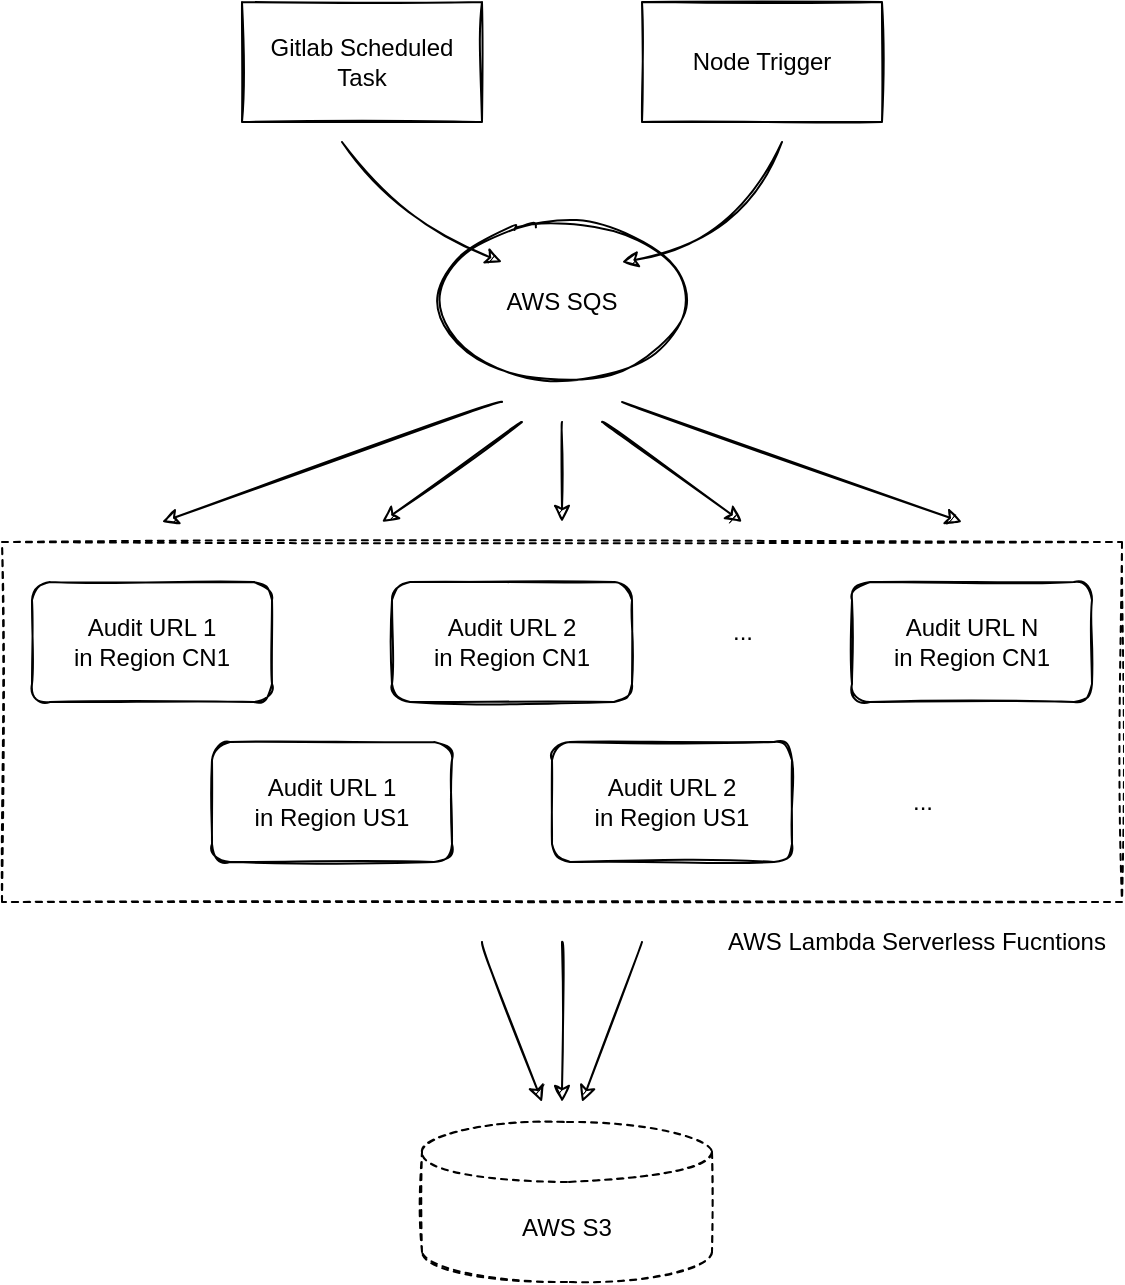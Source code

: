 <mxfile version="20.1.4" type="github">
  <diagram id="OwDRtYxUP2ioodYRmiaU" name="第 1 页">
    <mxGraphModel dx="1851" dy="984" grid="1" gridSize="10" guides="1" tooltips="1" connect="1" arrows="1" fold="1" page="1" pageScale="1" pageWidth="827" pageHeight="1169" math="0" shadow="0">
      <root>
        <mxCell id="0" />
        <mxCell id="1" parent="0" />
        <mxCell id="ADT35q8c_jlI8UVMAEQj-19" value="" style="rounded=0;whiteSpace=wrap;html=1;sketch=1;dashed=1;" vertex="1" parent="1">
          <mxGeometry x="120" y="370" width="560" height="180" as="geometry" />
        </mxCell>
        <mxCell id="ADT35q8c_jlI8UVMAEQj-1" value="AWS SQS" style="ellipse;whiteSpace=wrap;html=1;sketch=1;" vertex="1" parent="1">
          <mxGeometry x="340" y="210" width="120" height="80" as="geometry" />
        </mxCell>
        <mxCell id="ADT35q8c_jlI8UVMAEQj-2" value="Gitlab Scheduled Task" style="rounded=0;whiteSpace=wrap;html=1;sketch=1;" vertex="1" parent="1">
          <mxGeometry x="240" y="100" width="120" height="60" as="geometry" />
        </mxCell>
        <mxCell id="ADT35q8c_jlI8UVMAEQj-3" value="Node Trigger" style="rounded=0;whiteSpace=wrap;html=1;sketch=1;" vertex="1" parent="1">
          <mxGeometry x="440" y="100" width="120" height="60" as="geometry" />
        </mxCell>
        <mxCell id="ADT35q8c_jlI8UVMAEQj-4" value="" style="endArrow=classic;html=1;curved=1;sketch=1;" edge="1" parent="1">
          <mxGeometry width="50" height="50" relative="1" as="geometry">
            <mxPoint x="290" y="170" as="sourcePoint" />
            <mxPoint x="370" y="230" as="targetPoint" />
            <Array as="points">
              <mxPoint x="320" y="210" />
            </Array>
          </mxGeometry>
        </mxCell>
        <mxCell id="ADT35q8c_jlI8UVMAEQj-5" value="" style="endArrow=classic;html=1;curved=1;sketch=1;" edge="1" parent="1">
          <mxGeometry width="50" height="50" relative="1" as="geometry">
            <mxPoint x="510" y="170" as="sourcePoint" />
            <mxPoint x="430" y="230" as="targetPoint" />
            <Array as="points">
              <mxPoint x="490" y="220" />
            </Array>
          </mxGeometry>
        </mxCell>
        <mxCell id="ADT35q8c_jlI8UVMAEQj-6" value="Audit URL 1&lt;br&gt;in Region CN1" style="rounded=1;whiteSpace=wrap;html=1;sketch=1;" vertex="1" parent="1">
          <mxGeometry x="135" y="390" width="120" height="60" as="geometry" />
        </mxCell>
        <mxCell id="ADT35q8c_jlI8UVMAEQj-7" value="Audit URL 2&lt;br&gt;in Region CN1" style="rounded=1;whiteSpace=wrap;html=1;sketch=1;" vertex="1" parent="1">
          <mxGeometry x="315" y="390" width="120" height="60" as="geometry" />
        </mxCell>
        <mxCell id="ADT35q8c_jlI8UVMAEQj-8" value="Audit URL N&lt;br&gt;in Region CN1" style="rounded=1;whiteSpace=wrap;html=1;sketch=1;" vertex="1" parent="1">
          <mxGeometry x="545" y="390" width="120" height="60" as="geometry" />
        </mxCell>
        <mxCell id="ADT35q8c_jlI8UVMAEQj-9" value="Audit URL 1&lt;br&gt;in Region US1" style="rounded=1;whiteSpace=wrap;html=1;sketch=1;" vertex="1" parent="1">
          <mxGeometry x="225" y="470" width="120" height="60" as="geometry" />
        </mxCell>
        <mxCell id="ADT35q8c_jlI8UVMAEQj-10" value="Audit URL 2&lt;br&gt;in Region US1" style="rounded=1;whiteSpace=wrap;html=1;sketch=1;" vertex="1" parent="1">
          <mxGeometry x="395" y="470" width="120" height="60" as="geometry" />
        </mxCell>
        <mxCell id="ADT35q8c_jlI8UVMAEQj-11" value="..." style="text;html=1;align=center;verticalAlign=middle;resizable=0;points=[];autosize=1;strokeColor=none;fillColor=none;" vertex="1" parent="1">
          <mxGeometry x="475" y="400" width="30" height="30" as="geometry" />
        </mxCell>
        <mxCell id="ADT35q8c_jlI8UVMAEQj-12" value="..." style="text;html=1;align=center;verticalAlign=middle;resizable=0;points=[];autosize=1;strokeColor=none;fillColor=none;" vertex="1" parent="1">
          <mxGeometry x="565" y="485" width="30" height="30" as="geometry" />
        </mxCell>
        <mxCell id="ADT35q8c_jlI8UVMAEQj-13" value="" style="endArrow=classic;html=1;sketch=1;curved=1;" edge="1" parent="1">
          <mxGeometry width="50" height="50" relative="1" as="geometry">
            <mxPoint x="370" y="300" as="sourcePoint" />
            <mxPoint x="200" y="360" as="targetPoint" />
          </mxGeometry>
        </mxCell>
        <mxCell id="ADT35q8c_jlI8UVMAEQj-14" value="" style="endArrow=classic;html=1;sketch=1;curved=1;" edge="1" parent="1">
          <mxGeometry width="50" height="50" relative="1" as="geometry">
            <mxPoint x="380" y="310" as="sourcePoint" />
            <mxPoint x="310" y="360" as="targetPoint" />
          </mxGeometry>
        </mxCell>
        <mxCell id="ADT35q8c_jlI8UVMAEQj-15" value="" style="endArrow=classic;html=1;sketch=1;curved=1;" edge="1" parent="1">
          <mxGeometry width="50" height="50" relative="1" as="geometry">
            <mxPoint x="400" y="310" as="sourcePoint" />
            <mxPoint x="400" y="360" as="targetPoint" />
          </mxGeometry>
        </mxCell>
        <mxCell id="ADT35q8c_jlI8UVMAEQj-17" value="" style="endArrow=classic;html=1;sketch=1;curved=1;" edge="1" parent="1">
          <mxGeometry width="50" height="50" relative="1" as="geometry">
            <mxPoint x="430" y="300" as="sourcePoint" />
            <mxPoint x="600" y="360" as="targetPoint" />
          </mxGeometry>
        </mxCell>
        <mxCell id="ADT35q8c_jlI8UVMAEQj-18" value="" style="endArrow=classic;html=1;sketch=1;curved=1;" edge="1" parent="1">
          <mxGeometry width="50" height="50" relative="1" as="geometry">
            <mxPoint x="420" y="310" as="sourcePoint" />
            <mxPoint x="490" y="360" as="targetPoint" />
          </mxGeometry>
        </mxCell>
        <mxCell id="ADT35q8c_jlI8UVMAEQj-21" value="AWS Lambda Serverless Fucntions" style="text;html=1;strokeColor=none;fillColor=none;align=center;verticalAlign=middle;whiteSpace=wrap;rounded=0;dashed=1;sketch=1;" vertex="1" parent="1">
          <mxGeometry x="475" y="555" width="205" height="30" as="geometry" />
        </mxCell>
        <mxCell id="ADT35q8c_jlI8UVMAEQj-22" value="AWS S3" style="shape=cylinder3;whiteSpace=wrap;html=1;boundedLbl=1;backgroundOutline=1;size=15;rounded=1;dashed=1;sketch=1;" vertex="1" parent="1">
          <mxGeometry x="330" y="660" width="145" height="80" as="geometry" />
        </mxCell>
        <mxCell id="ADT35q8c_jlI8UVMAEQj-23" value="" style="endArrow=classic;html=1;sketch=1;curved=1;" edge="1" parent="1">
          <mxGeometry width="50" height="50" relative="1" as="geometry">
            <mxPoint x="400" y="570" as="sourcePoint" />
            <mxPoint x="400" y="650" as="targetPoint" />
          </mxGeometry>
        </mxCell>
        <mxCell id="ADT35q8c_jlI8UVMAEQj-24" value="" style="endArrow=classic;html=1;sketch=1;curved=1;" edge="1" parent="1">
          <mxGeometry width="50" height="50" relative="1" as="geometry">
            <mxPoint x="440" y="570" as="sourcePoint" />
            <mxPoint x="410" y="650" as="targetPoint" />
          </mxGeometry>
        </mxCell>
        <mxCell id="ADT35q8c_jlI8UVMAEQj-25" value="" style="endArrow=classic;html=1;sketch=1;curved=1;" edge="1" parent="1">
          <mxGeometry width="50" height="50" relative="1" as="geometry">
            <mxPoint x="360" y="570" as="sourcePoint" />
            <mxPoint x="390" y="650" as="targetPoint" />
          </mxGeometry>
        </mxCell>
      </root>
    </mxGraphModel>
  </diagram>
</mxfile>
